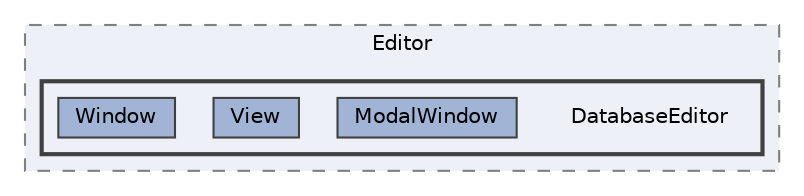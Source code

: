 digraph "C:/Users/むずでょ/Documents/Unity Projects/RMU-1-00-00-Research/Assets/RPGMaker/Codebase/Editor/DatabaseEditor"
{
 // LATEX_PDF_SIZE
  bgcolor="transparent";
  edge [fontname=Helvetica,fontsize=10,labelfontname=Helvetica,labelfontsize=10];
  node [fontname=Helvetica,fontsize=10,shape=box,height=0.2,width=0.4];
  compound=true
  subgraph clusterdir_74dced29a7a255bf47af63b9d5557679 {
    graph [ bgcolor="#edf0f7", pencolor="grey50", label="Editor", fontname=Helvetica,fontsize=10 style="filled,dashed", URL="dir_74dced29a7a255bf47af63b9d5557679.html",tooltip=""]
  subgraph clusterdir_0e80e191c933564f5c1649dd5514e6d7 {
    graph [ bgcolor="#edf0f7", pencolor="grey25", label="", fontname=Helvetica,fontsize=10 style="filled,bold", URL="dir_0e80e191c933564f5c1649dd5514e6d7.html",tooltip=""]
    dir_0e80e191c933564f5c1649dd5514e6d7 [shape=plaintext, label="DatabaseEditor"];
  dir_6b72231c779cbcea35de390fcc95c2e2 [label="ModalWindow", fillcolor="#a2b4d6", color="grey25", style="filled", URL="dir_6b72231c779cbcea35de390fcc95c2e2.html",tooltip=""];
  dir_39affdac39387977386aa5152e6bf00f [label="View", fillcolor="#a2b4d6", color="grey25", style="filled", URL="dir_39affdac39387977386aa5152e6bf00f.html",tooltip=""];
  dir_426e6a3f4b822a5676d0ca7d19b35e37 [label="Window", fillcolor="#a2b4d6", color="grey25", style="filled", URL="dir_426e6a3f4b822a5676d0ca7d19b35e37.html",tooltip=""];
  }
  }
}
